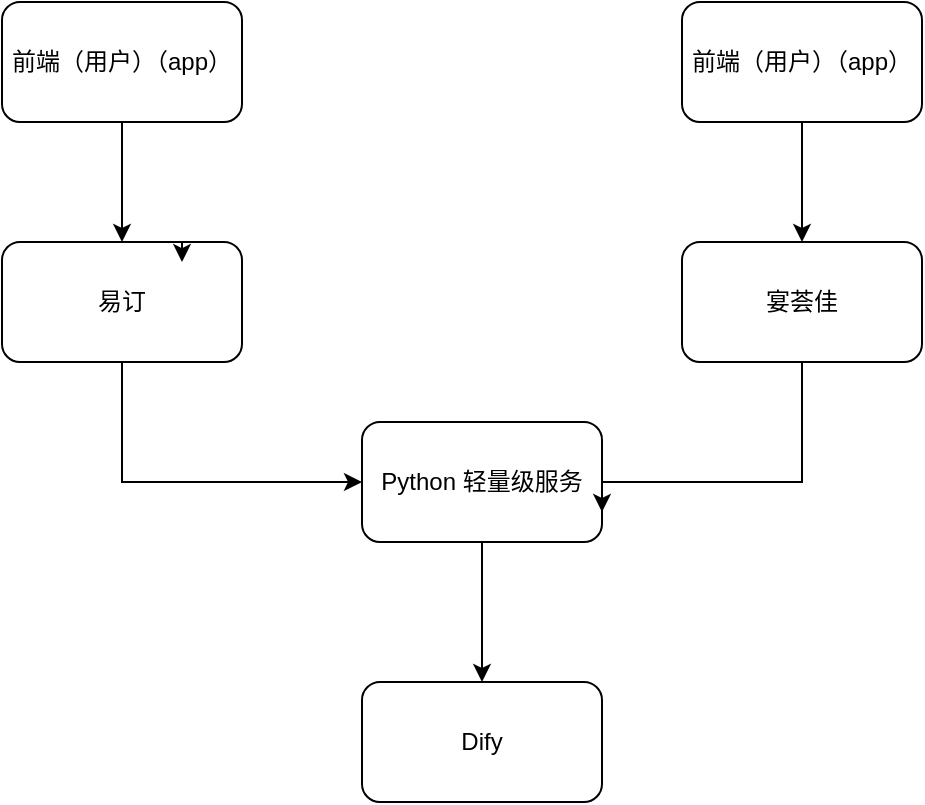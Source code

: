 <mxfile version="26.2.3">
  <diagram name="第 1 页" id="_FeNyYrJ65TjTCXx1a1C">
    <mxGraphModel dx="1217" dy="564" grid="1" gridSize="10" guides="1" tooltips="1" connect="1" arrows="1" fold="1" page="1" pageScale="1" pageWidth="827" pageHeight="1169" math="0" shadow="0">
      <root>
        <mxCell id="0" />
        <mxCell id="1" parent="0" />
        <mxCell id="p2q3Rly1GwkyGb086g_a-2" value="前端（用户）（app）" style="rounded=1;whiteSpace=wrap;html=1;" vertex="1" parent="1">
          <mxGeometry x="160" y="280" width="120" height="60" as="geometry" />
        </mxCell>
        <mxCell id="p2q3Rly1GwkyGb086g_a-3" value="易订" style="rounded=1;whiteSpace=wrap;html=1;" vertex="1" parent="1">
          <mxGeometry x="160" y="400" width="120" height="60" as="geometry" />
        </mxCell>
        <mxCell id="p2q3Rly1GwkyGb086g_a-9" style="edgeStyle=orthogonalEdgeStyle;rounded=0;orthogonalLoop=1;jettySize=auto;html=1;exitX=0.5;exitY=1;exitDx=0;exitDy=0;entryX=0.5;entryY=0;entryDx=0;entryDy=0;" edge="1" parent="1" source="p2q3Rly1GwkyGb086g_a-4" target="p2q3Rly1GwkyGb086g_a-5">
          <mxGeometry relative="1" as="geometry" />
        </mxCell>
        <mxCell id="p2q3Rly1GwkyGb086g_a-4" value="Python 轻量级服务" style="rounded=1;whiteSpace=wrap;html=1;" vertex="1" parent="1">
          <mxGeometry x="340" y="490" width="120" height="60" as="geometry" />
        </mxCell>
        <mxCell id="p2q3Rly1GwkyGb086g_a-5" value="Dify" style="rounded=1;whiteSpace=wrap;html=1;" vertex="1" parent="1">
          <mxGeometry x="340" y="620" width="120" height="60" as="geometry" />
        </mxCell>
        <mxCell id="p2q3Rly1GwkyGb086g_a-6" style="edgeStyle=orthogonalEdgeStyle;rounded=0;orthogonalLoop=1;jettySize=auto;html=1;exitX=0.5;exitY=1;exitDx=0;exitDy=0;" edge="1" parent="1" source="p2q3Rly1GwkyGb086g_a-3" target="p2q3Rly1GwkyGb086g_a-3">
          <mxGeometry relative="1" as="geometry" />
        </mxCell>
        <mxCell id="p2q3Rly1GwkyGb086g_a-7" value="" style="endArrow=classic;html=1;rounded=0;exitX=0.5;exitY=1;exitDx=0;exitDy=0;entryX=0.5;entryY=0;entryDx=0;entryDy=0;" edge="1" parent="1" source="p2q3Rly1GwkyGb086g_a-2" target="p2q3Rly1GwkyGb086g_a-3">
          <mxGeometry width="50" height="50" relative="1" as="geometry">
            <mxPoint x="390" y="420" as="sourcePoint" />
            <mxPoint x="440" y="370" as="targetPoint" />
          </mxGeometry>
        </mxCell>
        <mxCell id="p2q3Rly1GwkyGb086g_a-8" value="" style="endArrow=classic;html=1;rounded=0;exitX=0.5;exitY=1;exitDx=0;exitDy=0;entryX=0;entryY=0.5;entryDx=0;entryDy=0;" edge="1" parent="1" source="p2q3Rly1GwkyGb086g_a-3" target="p2q3Rly1GwkyGb086g_a-4">
          <mxGeometry width="50" height="50" relative="1" as="geometry">
            <mxPoint x="390" y="420" as="sourcePoint" />
            <mxPoint x="440" y="370" as="targetPoint" />
            <Array as="points">
              <mxPoint x="220" y="520" />
            </Array>
          </mxGeometry>
        </mxCell>
        <mxCell id="p2q3Rly1GwkyGb086g_a-12" value="" style="edgeStyle=orthogonalEdgeStyle;rounded=0;orthogonalLoop=1;jettySize=auto;html=1;" edge="1" parent="1" source="p2q3Rly1GwkyGb086g_a-10" target="p2q3Rly1GwkyGb086g_a-11">
          <mxGeometry relative="1" as="geometry" />
        </mxCell>
        <mxCell id="p2q3Rly1GwkyGb086g_a-10" value="前端（用户）（app）" style="rounded=1;whiteSpace=wrap;html=1;" vertex="1" parent="1">
          <mxGeometry x="500" y="280" width="120" height="60" as="geometry" />
        </mxCell>
        <mxCell id="p2q3Rly1GwkyGb086g_a-15" style="edgeStyle=orthogonalEdgeStyle;rounded=0;orthogonalLoop=1;jettySize=auto;html=1;entryX=1;entryY=0.75;entryDx=0;entryDy=0;" edge="1" parent="1" source="p2q3Rly1GwkyGb086g_a-11" target="p2q3Rly1GwkyGb086g_a-4">
          <mxGeometry relative="1" as="geometry">
            <Array as="points">
              <mxPoint x="560" y="520" />
              <mxPoint x="460" y="520" />
            </Array>
          </mxGeometry>
        </mxCell>
        <mxCell id="p2q3Rly1GwkyGb086g_a-11" value="宴荟佳" style="rounded=1;whiteSpace=wrap;html=1;" vertex="1" parent="1">
          <mxGeometry x="500" y="400" width="120" height="60" as="geometry" />
        </mxCell>
        <mxCell id="p2q3Rly1GwkyGb086g_a-14" style="edgeStyle=orthogonalEdgeStyle;rounded=0;orthogonalLoop=1;jettySize=auto;html=1;exitX=0.75;exitY=0;exitDx=0;exitDy=0;entryX=0.75;entryY=0.167;entryDx=0;entryDy=0;entryPerimeter=0;" edge="1" parent="1" source="p2q3Rly1GwkyGb086g_a-3" target="p2q3Rly1GwkyGb086g_a-3">
          <mxGeometry relative="1" as="geometry" />
        </mxCell>
      </root>
    </mxGraphModel>
  </diagram>
</mxfile>
